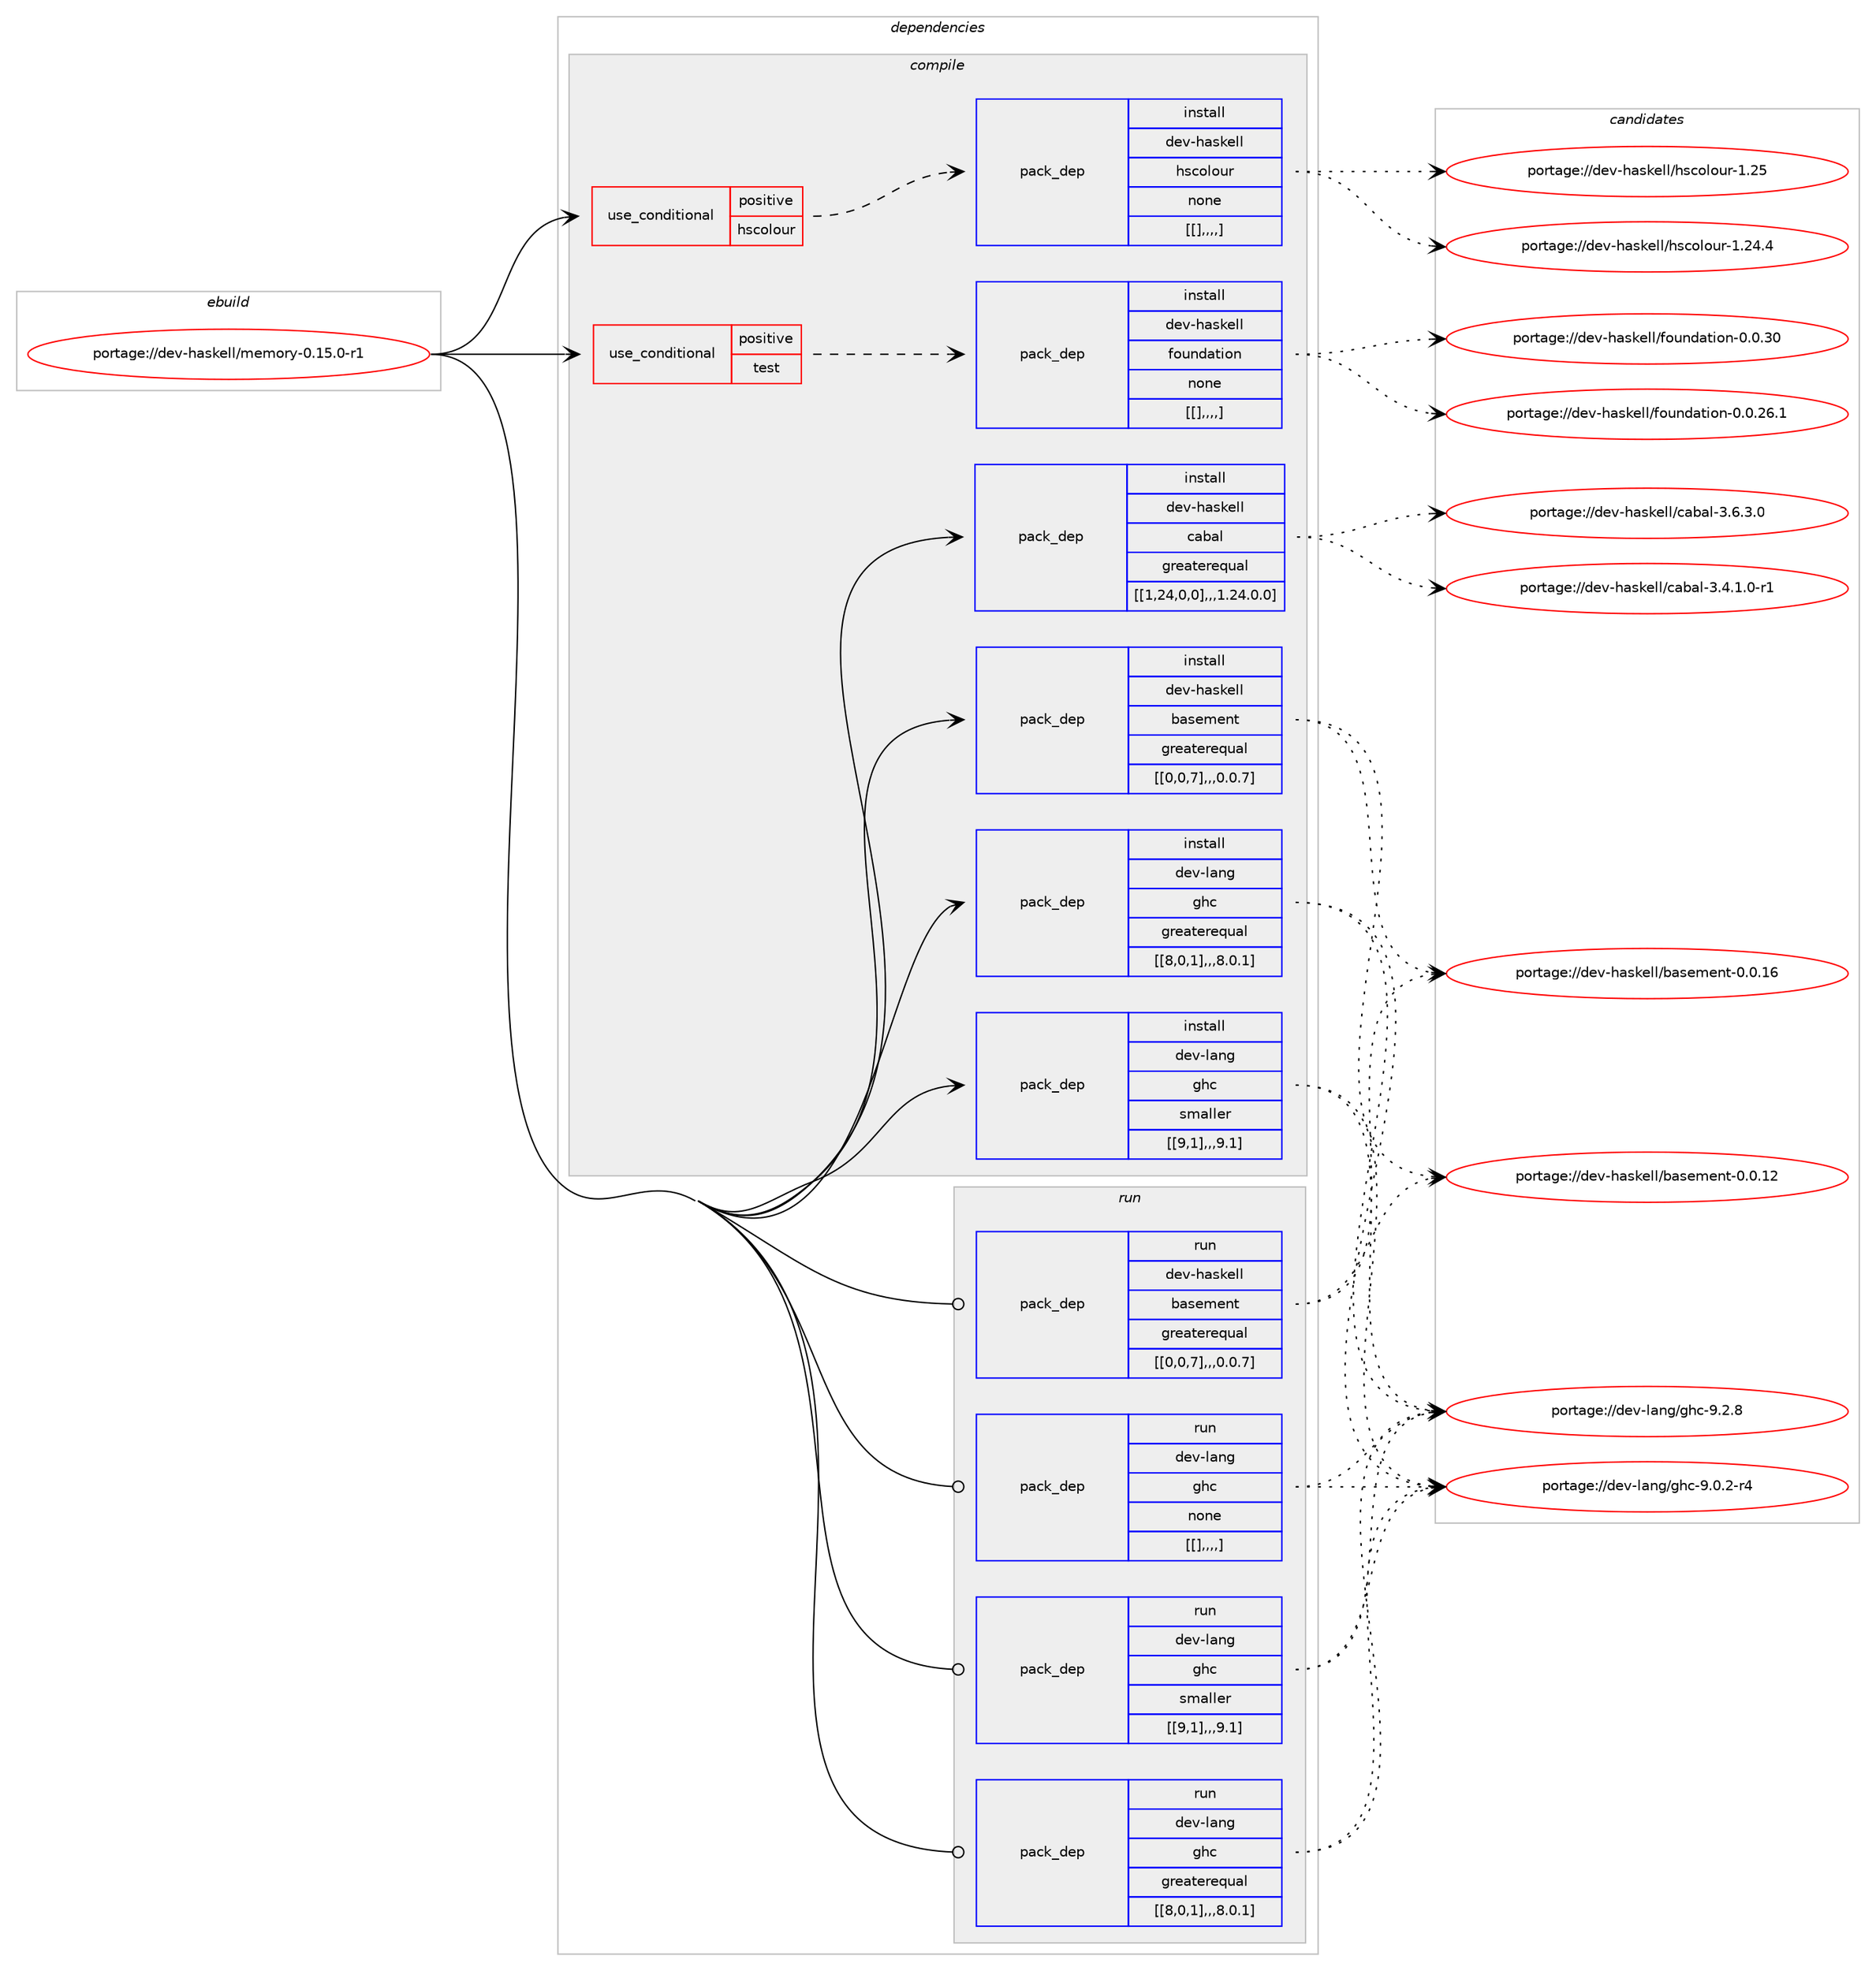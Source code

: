 digraph prolog {

# *************
# Graph options
# *************

newrank=true;
concentrate=true;
compound=true;
graph [rankdir=LR,fontname=Helvetica,fontsize=10,ranksep=1.5];#, ranksep=2.5, nodesep=0.2];
edge  [arrowhead=vee];
node  [fontname=Helvetica,fontsize=10];

# **********
# The ebuild
# **********

subgraph cluster_leftcol {
color=gray;
label=<<i>ebuild</i>>;
id [label="portage://dev-haskell/memory-0.15.0-r1", color=red, width=4, href="../dev-haskell/memory-0.15.0-r1.svg"];
}

# ****************
# The dependencies
# ****************

subgraph cluster_midcol {
color=gray;
label=<<i>dependencies</i>>;
subgraph cluster_compile {
fillcolor="#eeeeee";
style=filled;
label=<<i>compile</i>>;
subgraph cond21104 {
dependency84667 [label=<<TABLE BORDER="0" CELLBORDER="1" CELLSPACING="0" CELLPADDING="4"><TR><TD ROWSPAN="3" CELLPADDING="10">use_conditional</TD></TR><TR><TD>positive</TD></TR><TR><TD>hscolour</TD></TR></TABLE>>, shape=none, color=red];
subgraph pack62566 {
dependency84668 [label=<<TABLE BORDER="0" CELLBORDER="1" CELLSPACING="0" CELLPADDING="4" WIDTH="220"><TR><TD ROWSPAN="6" CELLPADDING="30">pack_dep</TD></TR><TR><TD WIDTH="110">install</TD></TR><TR><TD>dev-haskell</TD></TR><TR><TD>hscolour</TD></TR><TR><TD>none</TD></TR><TR><TD>[[],,,,]</TD></TR></TABLE>>, shape=none, color=blue];
}
dependency84667:e -> dependency84668:w [weight=20,style="dashed",arrowhead="vee"];
}
id:e -> dependency84667:w [weight=20,style="solid",arrowhead="vee"];
subgraph cond21105 {
dependency84669 [label=<<TABLE BORDER="0" CELLBORDER="1" CELLSPACING="0" CELLPADDING="4"><TR><TD ROWSPAN="3" CELLPADDING="10">use_conditional</TD></TR><TR><TD>positive</TD></TR><TR><TD>test</TD></TR></TABLE>>, shape=none, color=red];
subgraph pack62567 {
dependency84670 [label=<<TABLE BORDER="0" CELLBORDER="1" CELLSPACING="0" CELLPADDING="4" WIDTH="220"><TR><TD ROWSPAN="6" CELLPADDING="30">pack_dep</TD></TR><TR><TD WIDTH="110">install</TD></TR><TR><TD>dev-haskell</TD></TR><TR><TD>foundation</TD></TR><TR><TD>none</TD></TR><TR><TD>[[],,,,]</TD></TR></TABLE>>, shape=none, color=blue];
}
dependency84669:e -> dependency84670:w [weight=20,style="dashed",arrowhead="vee"];
}
id:e -> dependency84669:w [weight=20,style="solid",arrowhead="vee"];
subgraph pack62568 {
dependency84671 [label=<<TABLE BORDER="0" CELLBORDER="1" CELLSPACING="0" CELLPADDING="4" WIDTH="220"><TR><TD ROWSPAN="6" CELLPADDING="30">pack_dep</TD></TR><TR><TD WIDTH="110">install</TD></TR><TR><TD>dev-haskell</TD></TR><TR><TD>basement</TD></TR><TR><TD>greaterequal</TD></TR><TR><TD>[[0,0,7],,,0.0.7]</TD></TR></TABLE>>, shape=none, color=blue];
}
id:e -> dependency84671:w [weight=20,style="solid",arrowhead="vee"];
subgraph pack62569 {
dependency84672 [label=<<TABLE BORDER="0" CELLBORDER="1" CELLSPACING="0" CELLPADDING="4" WIDTH="220"><TR><TD ROWSPAN="6" CELLPADDING="30">pack_dep</TD></TR><TR><TD WIDTH="110">install</TD></TR><TR><TD>dev-haskell</TD></TR><TR><TD>cabal</TD></TR><TR><TD>greaterequal</TD></TR><TR><TD>[[1,24,0,0],,,1.24.0.0]</TD></TR></TABLE>>, shape=none, color=blue];
}
id:e -> dependency84672:w [weight=20,style="solid",arrowhead="vee"];
subgraph pack62570 {
dependency84673 [label=<<TABLE BORDER="0" CELLBORDER="1" CELLSPACING="0" CELLPADDING="4" WIDTH="220"><TR><TD ROWSPAN="6" CELLPADDING="30">pack_dep</TD></TR><TR><TD WIDTH="110">install</TD></TR><TR><TD>dev-lang</TD></TR><TR><TD>ghc</TD></TR><TR><TD>greaterequal</TD></TR><TR><TD>[[8,0,1],,,8.0.1]</TD></TR></TABLE>>, shape=none, color=blue];
}
id:e -> dependency84673:w [weight=20,style="solid",arrowhead="vee"];
subgraph pack62571 {
dependency84674 [label=<<TABLE BORDER="0" CELLBORDER="1" CELLSPACING="0" CELLPADDING="4" WIDTH="220"><TR><TD ROWSPAN="6" CELLPADDING="30">pack_dep</TD></TR><TR><TD WIDTH="110">install</TD></TR><TR><TD>dev-lang</TD></TR><TR><TD>ghc</TD></TR><TR><TD>smaller</TD></TR><TR><TD>[[9,1],,,9.1]</TD></TR></TABLE>>, shape=none, color=blue];
}
id:e -> dependency84674:w [weight=20,style="solid",arrowhead="vee"];
}
subgraph cluster_compileandrun {
fillcolor="#eeeeee";
style=filled;
label=<<i>compile and run</i>>;
}
subgraph cluster_run {
fillcolor="#eeeeee";
style=filled;
label=<<i>run</i>>;
subgraph pack62572 {
dependency84675 [label=<<TABLE BORDER="0" CELLBORDER="1" CELLSPACING="0" CELLPADDING="4" WIDTH="220"><TR><TD ROWSPAN="6" CELLPADDING="30">pack_dep</TD></TR><TR><TD WIDTH="110">run</TD></TR><TR><TD>dev-haskell</TD></TR><TR><TD>basement</TD></TR><TR><TD>greaterequal</TD></TR><TR><TD>[[0,0,7],,,0.0.7]</TD></TR></TABLE>>, shape=none, color=blue];
}
id:e -> dependency84675:w [weight=20,style="solid",arrowhead="odot"];
subgraph pack62573 {
dependency84676 [label=<<TABLE BORDER="0" CELLBORDER="1" CELLSPACING="0" CELLPADDING="4" WIDTH="220"><TR><TD ROWSPAN="6" CELLPADDING="30">pack_dep</TD></TR><TR><TD WIDTH="110">run</TD></TR><TR><TD>dev-lang</TD></TR><TR><TD>ghc</TD></TR><TR><TD>greaterequal</TD></TR><TR><TD>[[8,0,1],,,8.0.1]</TD></TR></TABLE>>, shape=none, color=blue];
}
id:e -> dependency84676:w [weight=20,style="solid",arrowhead="odot"];
subgraph pack62574 {
dependency84677 [label=<<TABLE BORDER="0" CELLBORDER="1" CELLSPACING="0" CELLPADDING="4" WIDTH="220"><TR><TD ROWSPAN="6" CELLPADDING="30">pack_dep</TD></TR><TR><TD WIDTH="110">run</TD></TR><TR><TD>dev-lang</TD></TR><TR><TD>ghc</TD></TR><TR><TD>none</TD></TR><TR><TD>[[],,,,]</TD></TR></TABLE>>, shape=none, color=blue];
}
id:e -> dependency84677:w [weight=20,style="solid",arrowhead="odot"];
subgraph pack62575 {
dependency84678 [label=<<TABLE BORDER="0" CELLBORDER="1" CELLSPACING="0" CELLPADDING="4" WIDTH="220"><TR><TD ROWSPAN="6" CELLPADDING="30">pack_dep</TD></TR><TR><TD WIDTH="110">run</TD></TR><TR><TD>dev-lang</TD></TR><TR><TD>ghc</TD></TR><TR><TD>smaller</TD></TR><TR><TD>[[9,1],,,9.1]</TD></TR></TABLE>>, shape=none, color=blue];
}
id:e -> dependency84678:w [weight=20,style="solid",arrowhead="odot"];
}
}

# **************
# The candidates
# **************

subgraph cluster_choices {
rank=same;
color=gray;
label=<<i>candidates</i>>;

subgraph choice62566 {
color=black;
nodesep=1;
choice100101118451049711510710110810847104115991111081111171144549465053 [label="portage://dev-haskell/hscolour-1.25", color=red, width=4,href="../dev-haskell/hscolour-1.25.svg"];
choice1001011184510497115107101108108471041159911110811111711445494650524652 [label="portage://dev-haskell/hscolour-1.24.4", color=red, width=4,href="../dev-haskell/hscolour-1.24.4.svg"];
dependency84668:e -> choice100101118451049711510710110810847104115991111081111171144549465053:w [style=dotted,weight="100"];
dependency84668:e -> choice1001011184510497115107101108108471041159911110811111711445494650524652:w [style=dotted,weight="100"];
}
subgraph choice62567 {
color=black;
nodesep=1;
choice1001011184510497115107101108108471021111171101009711610511111045484648465148 [label="portage://dev-haskell/foundation-0.0.30", color=red, width=4,href="../dev-haskell/foundation-0.0.30.svg"];
choice10010111845104971151071011081084710211111711010097116105111110454846484650544649 [label="portage://dev-haskell/foundation-0.0.26.1", color=red, width=4,href="../dev-haskell/foundation-0.0.26.1.svg"];
dependency84670:e -> choice1001011184510497115107101108108471021111171101009711610511111045484648465148:w [style=dotted,weight="100"];
dependency84670:e -> choice10010111845104971151071011081084710211111711010097116105111110454846484650544649:w [style=dotted,weight="100"];
}
subgraph choice62568 {
color=black;
nodesep=1;
choice100101118451049711510710110810847989711510110910111011645484648464954 [label="portage://dev-haskell/basement-0.0.16", color=red, width=4,href="../dev-haskell/basement-0.0.16.svg"];
choice100101118451049711510710110810847989711510110910111011645484648464950 [label="portage://dev-haskell/basement-0.0.12", color=red, width=4,href="../dev-haskell/basement-0.0.12.svg"];
dependency84671:e -> choice100101118451049711510710110810847989711510110910111011645484648464954:w [style=dotted,weight="100"];
dependency84671:e -> choice100101118451049711510710110810847989711510110910111011645484648464950:w [style=dotted,weight="100"];
}
subgraph choice62569 {
color=black;
nodesep=1;
choice100101118451049711510710110810847999798971084551465446514648 [label="portage://dev-haskell/cabal-3.6.3.0", color=red, width=4,href="../dev-haskell/cabal-3.6.3.0.svg"];
choice1001011184510497115107101108108479997989710845514652464946484511449 [label="portage://dev-haskell/cabal-3.4.1.0-r1", color=red, width=4,href="../dev-haskell/cabal-3.4.1.0-r1.svg"];
dependency84672:e -> choice100101118451049711510710110810847999798971084551465446514648:w [style=dotted,weight="100"];
dependency84672:e -> choice1001011184510497115107101108108479997989710845514652464946484511449:w [style=dotted,weight="100"];
}
subgraph choice62570 {
color=black;
nodesep=1;
choice10010111845108971101034710310499455746504656 [label="portage://dev-lang/ghc-9.2.8", color=red, width=4,href="../dev-lang/ghc-9.2.8.svg"];
choice100101118451089711010347103104994557464846504511452 [label="portage://dev-lang/ghc-9.0.2-r4", color=red, width=4,href="../dev-lang/ghc-9.0.2-r4.svg"];
dependency84673:e -> choice10010111845108971101034710310499455746504656:w [style=dotted,weight="100"];
dependency84673:e -> choice100101118451089711010347103104994557464846504511452:w [style=dotted,weight="100"];
}
subgraph choice62571 {
color=black;
nodesep=1;
choice10010111845108971101034710310499455746504656 [label="portage://dev-lang/ghc-9.2.8", color=red, width=4,href="../dev-lang/ghc-9.2.8.svg"];
choice100101118451089711010347103104994557464846504511452 [label="portage://dev-lang/ghc-9.0.2-r4", color=red, width=4,href="../dev-lang/ghc-9.0.2-r4.svg"];
dependency84674:e -> choice10010111845108971101034710310499455746504656:w [style=dotted,weight="100"];
dependency84674:e -> choice100101118451089711010347103104994557464846504511452:w [style=dotted,weight="100"];
}
subgraph choice62572 {
color=black;
nodesep=1;
choice100101118451049711510710110810847989711510110910111011645484648464954 [label="portage://dev-haskell/basement-0.0.16", color=red, width=4,href="../dev-haskell/basement-0.0.16.svg"];
choice100101118451049711510710110810847989711510110910111011645484648464950 [label="portage://dev-haskell/basement-0.0.12", color=red, width=4,href="../dev-haskell/basement-0.0.12.svg"];
dependency84675:e -> choice100101118451049711510710110810847989711510110910111011645484648464954:w [style=dotted,weight="100"];
dependency84675:e -> choice100101118451049711510710110810847989711510110910111011645484648464950:w [style=dotted,weight="100"];
}
subgraph choice62573 {
color=black;
nodesep=1;
choice10010111845108971101034710310499455746504656 [label="portage://dev-lang/ghc-9.2.8", color=red, width=4,href="../dev-lang/ghc-9.2.8.svg"];
choice100101118451089711010347103104994557464846504511452 [label="portage://dev-lang/ghc-9.0.2-r4", color=red, width=4,href="../dev-lang/ghc-9.0.2-r4.svg"];
dependency84676:e -> choice10010111845108971101034710310499455746504656:w [style=dotted,weight="100"];
dependency84676:e -> choice100101118451089711010347103104994557464846504511452:w [style=dotted,weight="100"];
}
subgraph choice62574 {
color=black;
nodesep=1;
choice10010111845108971101034710310499455746504656 [label="portage://dev-lang/ghc-9.2.8", color=red, width=4,href="../dev-lang/ghc-9.2.8.svg"];
choice100101118451089711010347103104994557464846504511452 [label="portage://dev-lang/ghc-9.0.2-r4", color=red, width=4,href="../dev-lang/ghc-9.0.2-r4.svg"];
dependency84677:e -> choice10010111845108971101034710310499455746504656:w [style=dotted,weight="100"];
dependency84677:e -> choice100101118451089711010347103104994557464846504511452:w [style=dotted,weight="100"];
}
subgraph choice62575 {
color=black;
nodesep=1;
choice10010111845108971101034710310499455746504656 [label="portage://dev-lang/ghc-9.2.8", color=red, width=4,href="../dev-lang/ghc-9.2.8.svg"];
choice100101118451089711010347103104994557464846504511452 [label="portage://dev-lang/ghc-9.0.2-r4", color=red, width=4,href="../dev-lang/ghc-9.0.2-r4.svg"];
dependency84678:e -> choice10010111845108971101034710310499455746504656:w [style=dotted,weight="100"];
dependency84678:e -> choice100101118451089711010347103104994557464846504511452:w [style=dotted,weight="100"];
}
}

}
